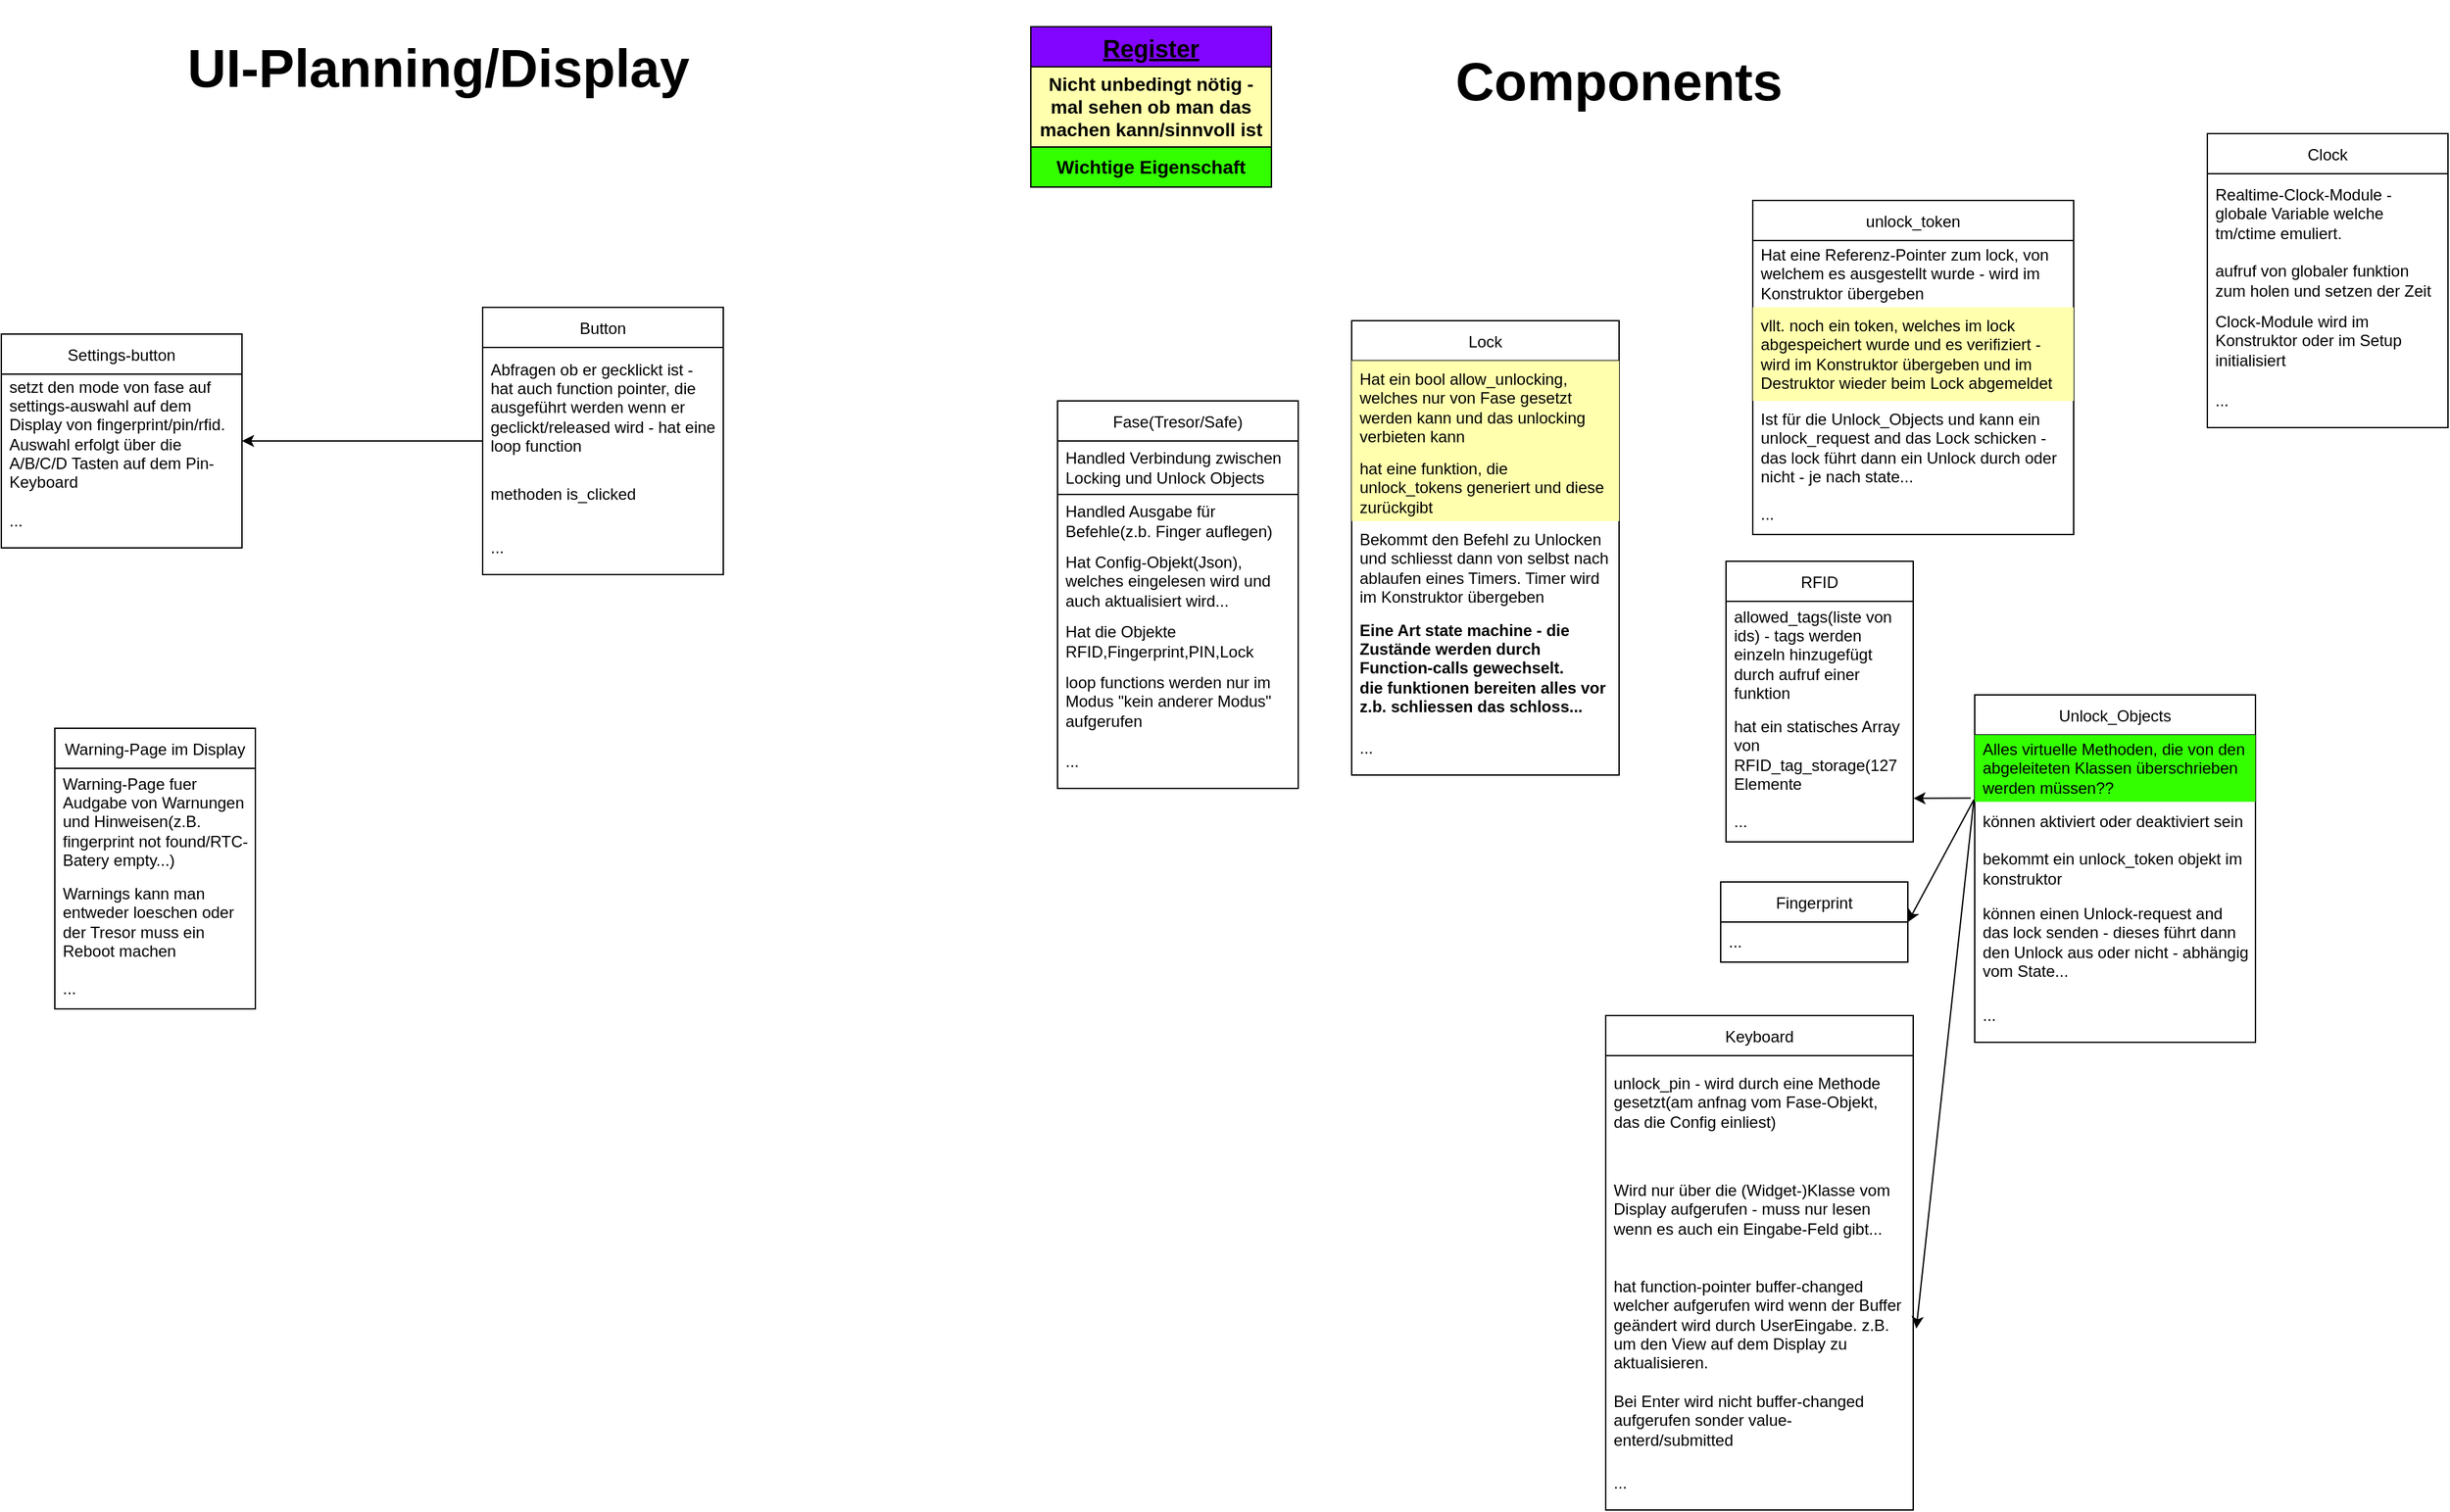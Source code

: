 <mxfile version="16.5.1" type="device" pages="2"><diagram id="ArTV9A8VsWT6kNYOoOH5" name="grobe Strukturierung"><mxGraphModel dx="2557" dy="1068" grid="1" gridSize="10" guides="1" tooltips="1" connect="1" arrows="1" fold="1" page="1" pageScale="1" pageWidth="827" pageHeight="1169" math="0" shadow="0"><root><mxCell id="0"/><mxCell id="1" parent="0"/><mxCell id="092Pz3nQ2Fx21oM5xHP8-6" value="" style="endArrow=classic;html=1;rounded=0;exitX=-0.014;exitY=-0.09;exitDx=0;exitDy=0;entryX=1.001;entryY=-0.087;entryDx=0;entryDy=0;entryPerimeter=0;exitPerimeter=0;" parent="1" source="092Pz3nQ2Fx21oM5xHP8-36" target="092Pz3nQ2Fx21oM5xHP8-22" edge="1"><mxGeometry width="50" height="50" relative="1" as="geometry"><mxPoint x="736" y="560" as="sourcePoint"/><mxPoint x="616" y="480" as="targetPoint"/></mxGeometry></mxCell><mxCell id="092Pz3nQ2Fx21oM5xHP8-7" value="" style="endArrow=classic;html=1;rounded=0;entryX=1.001;entryY=0;entryDx=0;entryDy=0;exitX=-0.003;exitY=-0.05;exitDx=0;exitDy=0;entryPerimeter=0;exitPerimeter=0;" parent="1" source="092Pz3nQ2Fx21oM5xHP8-36" target="092Pz3nQ2Fx21oM5xHP8-27" edge="1"><mxGeometry width="50" height="50" relative="1" as="geometry"><mxPoint x="736" y="560" as="sourcePoint"/><mxPoint x="616" y="560" as="targetPoint"/></mxGeometry></mxCell><mxCell id="092Pz3nQ2Fx21oM5xHP8-16" value="Fase(Tresor/Safe)" style="swimlane;fontStyle=0;childLayout=stackLayout;horizontal=1;startSize=30;horizontalStack=0;resizeParent=1;resizeParentMax=0;resizeLast=0;collapsible=1;marginBottom=0;" parent="1" vertex="1"><mxGeometry x="50" y="310" width="180" height="290" as="geometry"/></mxCell><mxCell id="092Pz3nQ2Fx21oM5xHP8-17" value="Handled Verbindung zwischen Locking und Unlock Objects" style="text;strokeColor=default;fillColor=none;align=left;verticalAlign=middle;spacingLeft=4;spacingRight=4;overflow=hidden;points=[[0,0.5],[1,0.5]];portConstraint=eastwest;rotatable=0;whiteSpace=wrap;direction=east;" parent="092Pz3nQ2Fx21oM5xHP8-16" vertex="1"><mxGeometry y="30" width="180" height="40" as="geometry"/></mxCell><mxCell id="092Pz3nQ2Fx21oM5xHP8-18" value="Handled Ausgabe für Befehle(z.b. Finger auflegen)" style="text;strokeColor=none;fillColor=none;align=left;verticalAlign=middle;spacingLeft=4;spacingRight=4;overflow=hidden;points=[[0,0.5],[1,0.5]];portConstraint=eastwest;rotatable=0;labelBorderColor=none;labelBackgroundColor=none;whiteSpace=wrap;" parent="092Pz3nQ2Fx21oM5xHP8-16" vertex="1"><mxGeometry y="70" width="180" height="40" as="geometry"/></mxCell><mxCell id="092Pz3nQ2Fx21oM5xHP8-69" value="Hat Config-Objekt(Json), welches eingelesen wird und  auch aktualisiert wird..." style="text;strokeColor=none;fillColor=none;align=left;verticalAlign=middle;spacingLeft=4;spacingRight=4;overflow=hidden;points=[[0,0.5],[1,0.5]];portConstraint=eastwest;rotatable=0;labelBorderColor=none;labelBackgroundColor=none;whiteSpace=wrap;" parent="092Pz3nQ2Fx21oM5xHP8-16" vertex="1"><mxGeometry y="110" width="180" height="50" as="geometry"/></mxCell><mxCell id="092Pz3nQ2Fx21oM5xHP8-71" value="Hat die Objekte RFID,Fingerprint,PIN,Lock" style="text;strokeColor=none;fillColor=none;align=left;verticalAlign=middle;spacingLeft=4;spacingRight=4;overflow=hidden;points=[[0,0.5],[1,0.5]];portConstraint=eastwest;rotatable=0;labelBorderColor=none;labelBackgroundColor=none;whiteSpace=wrap;" parent="092Pz3nQ2Fx21oM5xHP8-16" vertex="1"><mxGeometry y="160" width="180" height="40" as="geometry"/></mxCell><mxCell id="MorqEqK4jcSv_eMc3jNX-2" value="loop functions werden nur im Modus &quot;kein anderer Modus&quot; aufgerufen" style="text;strokeColor=none;fillColor=none;align=left;verticalAlign=middle;spacingLeft=4;spacingRight=4;overflow=hidden;points=[[0,0.5],[1,0.5]];portConstraint=eastwest;rotatable=0;labelBorderColor=none;labelBackgroundColor=none;whiteSpace=wrap;" parent="092Pz3nQ2Fx21oM5xHP8-16" vertex="1"><mxGeometry y="200" width="180" height="50" as="geometry"/></mxCell><mxCell id="092Pz3nQ2Fx21oM5xHP8-70" value="..." style="text;strokeColor=none;fillColor=none;align=left;verticalAlign=middle;spacingLeft=4;spacingRight=4;overflow=hidden;points=[[0,0.5],[1,0.5]];portConstraint=eastwest;rotatable=0;labelBorderColor=none;labelBackgroundColor=none;whiteSpace=wrap;" parent="092Pz3nQ2Fx21oM5xHP8-16" vertex="1"><mxGeometry y="250" width="180" height="40" as="geometry"/></mxCell><mxCell id="092Pz3nQ2Fx21oM5xHP8-21" value="RFID" style="swimlane;fontStyle=0;childLayout=stackLayout;horizontal=1;startSize=30;horizontalStack=0;resizeParent=1;resizeParentMax=0;resizeLast=0;collapsible=1;marginBottom=0;" parent="1" vertex="1"><mxGeometry x="550" y="430" width="140" height="210" as="geometry"/></mxCell><mxCell id="092Pz3nQ2Fx21oM5xHP8-66" value="allowed_tags(liste von ids) - tags werden einzeln hinzugefügt durch aufruf einer funktion" style="text;strokeColor=none;fillColor=none;align=left;verticalAlign=middle;spacingLeft=4;spacingRight=4;overflow=hidden;points=[[0,0.5],[1,0.5]];portConstraint=eastwest;rotatable=0;whiteSpace=wrap;" parent="092Pz3nQ2Fx21oM5xHP8-21" vertex="1"><mxGeometry y="30" width="140" height="80" as="geometry"/></mxCell><mxCell id="dAs-uPM828F7djGv5tqL-4" value="hat ein statisches Array von RFID_tag_storage(127 Elemente" style="text;strokeColor=none;fillColor=none;align=left;verticalAlign=middle;spacingLeft=4;spacingRight=4;overflow=hidden;points=[[0,0.5],[1,0.5]];portConstraint=eastwest;rotatable=0;whiteSpace=wrap;" parent="092Pz3nQ2Fx21oM5xHP8-21" vertex="1"><mxGeometry y="110" width="140" height="70" as="geometry"/></mxCell><mxCell id="092Pz3nQ2Fx21oM5xHP8-22" value="..." style="text;strokeColor=none;fillColor=none;align=left;verticalAlign=middle;spacingLeft=4;spacingRight=4;overflow=hidden;points=[[0,0.5],[1,0.5]];portConstraint=eastwest;rotatable=0;whiteSpace=wrap;" parent="092Pz3nQ2Fx21oM5xHP8-21" vertex="1"><mxGeometry y="180" width="140" height="30" as="geometry"/></mxCell><mxCell id="092Pz3nQ2Fx21oM5xHP8-26" value="Fingerprint" style="swimlane;fontStyle=0;childLayout=stackLayout;horizontal=1;startSize=30;horizontalStack=0;resizeParent=1;resizeParentMax=0;resizeLast=0;collapsible=1;marginBottom=0;swimlaneFillColor=none;gradientColor=none;" parent="1" vertex="1"><mxGeometry x="546" y="670" width="140" height="60" as="geometry"/></mxCell><mxCell id="092Pz3nQ2Fx21oM5xHP8-27" value="..." style="text;strokeColor=none;fillColor=none;align=left;verticalAlign=middle;spacingLeft=4;spacingRight=4;overflow=hidden;points=[[0,0.5],[1,0.5]];portConstraint=eastwest;rotatable=0;whiteSpace=wrap;" parent="092Pz3nQ2Fx21oM5xHP8-26" vertex="1"><mxGeometry y="30" width="140" height="30" as="geometry"/></mxCell><mxCell id="092Pz3nQ2Fx21oM5xHP8-30" value="Lock" style="swimlane;fontStyle=0;childLayout=stackLayout;horizontal=1;startSize=30;horizontalStack=0;resizeParent=1;resizeParentMax=0;resizeLast=0;collapsible=1;marginBottom=0;" parent="1" vertex="1"><mxGeometry x="270" y="250" width="200" height="340" as="geometry"/></mxCell><mxCell id="092Pz3nQ2Fx21oM5xHP8-44" value="Hat ein bool allow_unlocking, welches nur von Fase gesetzt werden kann und das unlocking verbieten kann" style="text;strokeColor=none;fillColor=#FFFFAD;align=left;verticalAlign=middle;spacingLeft=4;spacingRight=4;overflow=hidden;points=[[0,0.5],[1,0.5]];portConstraint=eastwest;rotatable=0;labelBorderColor=none;labelBackgroundColor=none;whiteSpace=wrap;fontStyle=0;fontColor=#000000;" parent="092Pz3nQ2Fx21oM5xHP8-30" vertex="1"><mxGeometry y="30" width="200" height="70" as="geometry"/></mxCell><mxCell id="092Pz3nQ2Fx21oM5xHP8-54" value="hat eine funktion, die unlock_tokens generiert und diese zurückgibt" style="text;strokeColor=none;fillColor=#FFFFAD;align=left;verticalAlign=middle;spacingLeft=4;spacingRight=4;overflow=hidden;points=[[0,0.5],[1,0.5]];portConstraint=eastwest;rotatable=0;labelBorderColor=none;labelBackgroundColor=none;whiteSpace=wrap;gradientColor=none;rounded=0;shadow=0;sketch=0;glass=0;fontColor=#000000;" parent="092Pz3nQ2Fx21oM5xHP8-30" vertex="1"><mxGeometry y="100" width="200" height="50" as="geometry"/></mxCell><mxCell id="092Pz3nQ2Fx21oM5xHP8-31" value="Bekommt den Befehl zu Unlocken und schliesst dann von selbst nach ablaufen eines Timers. Timer wird im Konstruktor übergeben" style="text;strokeColor=none;fillColor=none;align=left;verticalAlign=middle;spacingLeft=4;spacingRight=4;overflow=hidden;points=[[0,0.5],[1,0.5]];portConstraint=eastwest;rotatable=0;whiteSpace=wrap;" parent="092Pz3nQ2Fx21oM5xHP8-30" vertex="1"><mxGeometry y="150" width="200" height="70" as="geometry"/></mxCell><mxCell id="092Pz3nQ2Fx21oM5xHP8-32" value="Eine Art state machine - die Zustände werden durch Function-calls gewechselt.&#10;die funktionen bereiten alles vor z.b. schliessen das schloss..." style="text;strokeColor=none;fillColor=none;align=left;verticalAlign=middle;spacingLeft=4;spacingRight=4;overflow=hidden;points=[[0,0.5],[1,0.5]];portConstraint=eastwest;rotatable=0;whiteSpace=wrap;rounded=0;glass=0;labelBorderColor=none;fontStyle=1" parent="092Pz3nQ2Fx21oM5xHP8-30" vertex="1"><mxGeometry y="220" width="200" height="80" as="geometry"/></mxCell><mxCell id="092Pz3nQ2Fx21oM5xHP8-41" value="..." style="text;strokeColor=none;fillColor=none;align=left;verticalAlign=middle;spacingLeft=4;spacingRight=4;overflow=hidden;points=[[0,0.5],[1,0.5]];portConstraint=eastwest;rotatable=0;labelBorderColor=none;labelBackgroundColor=none;whiteSpace=wrap;" parent="092Pz3nQ2Fx21oM5xHP8-30" vertex="1"><mxGeometry y="300" width="200" height="40" as="geometry"/></mxCell><mxCell id="092Pz3nQ2Fx21oM5xHP8-34" value="Unlock_Objects" style="swimlane;fontStyle=0;childLayout=stackLayout;horizontal=1;startSize=30;horizontalStack=0;resizeParent=1;resizeParentMax=0;resizeLast=0;collapsible=1;marginBottom=0;" parent="1" vertex="1"><mxGeometry x="736" y="530" width="210" height="260" as="geometry"/></mxCell><mxCell id="092Pz3nQ2Fx21oM5xHP8-73" value="Alles virtuelle Methoden, die von den abgeleiteten Klassen überschrieben werden müssen??" style="text;strokeColor=none;fillColor=#33FF00;align=left;verticalAlign=middle;spacingLeft=4;spacingRight=4;overflow=hidden;points=[[0,0.5],[1,0.5]];portConstraint=eastwest;rotatable=0;labelBorderColor=none;labelBackgroundColor=none;whiteSpace=wrap;fontColor=#000000;" parent="092Pz3nQ2Fx21oM5xHP8-34" vertex="1"><mxGeometry y="30" width="210" height="50" as="geometry"/></mxCell><mxCell id="092Pz3nQ2Fx21oM5xHP8-36" value="können aktiviert oder deaktiviert sein" style="text;strokeColor=none;fillColor=none;align=left;verticalAlign=middle;spacingLeft=4;spacingRight=4;overflow=hidden;points=[[0,0.5],[1,0.5]];portConstraint=eastwest;rotatable=0;labelBorderColor=none;labelBackgroundColor=none;whiteSpace=wrap;" parent="092Pz3nQ2Fx21oM5xHP8-34" vertex="1"><mxGeometry y="80" width="210" height="30" as="geometry"/></mxCell><mxCell id="092Pz3nQ2Fx21oM5xHP8-40" value="bekommt ein unlock_token objekt im konstruktor" style="text;strokeColor=none;fillColor=none;align=left;verticalAlign=middle;spacingLeft=4;spacingRight=4;overflow=hidden;points=[[0,0.5],[1,0.5]];portConstraint=eastwest;rotatable=0;labelBorderColor=none;labelBackgroundColor=none;whiteSpace=wrap;" parent="092Pz3nQ2Fx21oM5xHP8-34" vertex="1"><mxGeometry y="110" width="210" height="40" as="geometry"/></mxCell><mxCell id="092Pz3nQ2Fx21oM5xHP8-38" value="können einen Unlock-request and das lock senden - dieses führt dann den Unlock aus oder nicht - abhängig vom State..." style="text;strokeColor=none;fillColor=none;align=left;verticalAlign=middle;spacingLeft=4;spacingRight=4;overflow=hidden;points=[[0,0.5],[1,0.5]];portConstraint=eastwest;rotatable=0;labelBorderColor=none;labelBackgroundColor=none;whiteSpace=wrap;" parent="092Pz3nQ2Fx21oM5xHP8-34" vertex="1"><mxGeometry y="150" width="210" height="70" as="geometry"/></mxCell><mxCell id="092Pz3nQ2Fx21oM5xHP8-39" value="..." style="text;strokeColor=none;fillColor=none;align=left;verticalAlign=middle;spacingLeft=4;spacingRight=4;overflow=hidden;points=[[0,0.5],[1,0.5]];portConstraint=eastwest;rotatable=0;labelBorderColor=none;labelBackgroundColor=none;whiteSpace=wrap;" parent="092Pz3nQ2Fx21oM5xHP8-34" vertex="1"><mxGeometry y="220" width="210" height="40" as="geometry"/></mxCell><mxCell id="092Pz3nQ2Fx21oM5xHP8-46" value="unlock_token" style="swimlane;fontStyle=0;childLayout=stackLayout;horizontal=1;startSize=30;horizontalStack=0;resizeParent=1;resizeParentMax=0;resizeLast=0;collapsible=1;marginBottom=0;rounded=0;glass=0;labelBackgroundColor=none;labelBorderColor=none;fontFamily=Helvetica;fontSize=12;fontColor=default;strokeColor=default;fillColor=none;gradientColor=none;html=0;" parent="1" vertex="1"><mxGeometry x="570" y="160" width="240" height="250" as="geometry"/></mxCell><mxCell id="092Pz3nQ2Fx21oM5xHP8-52" value="Hat eine Referenz-Pointer zum lock, von welchem es ausgestellt wurde - wird im Konstruktor übergeben" style="text;strokeColor=none;fillColor=none;align=left;verticalAlign=middle;spacingLeft=4;spacingRight=4;overflow=hidden;points=[[0,0.5],[1,0.5]];portConstraint=eastwest;rotatable=0;whiteSpace=wrap;" parent="092Pz3nQ2Fx21oM5xHP8-46" vertex="1"><mxGeometry y="30" width="240" height="50" as="geometry"/></mxCell><mxCell id="092Pz3nQ2Fx21oM5xHP8-53" value="vllt. noch ein token, welches im lock abgespeichert wurde und es verifiziert - wird im Konstruktor übergeben und im Destruktor wieder beim Lock abgemeldet" style="text;strokeColor=none;fillColor=#FFFFAD;align=left;verticalAlign=middle;spacingLeft=4;spacingRight=4;overflow=hidden;points=[[0,0.5],[1,0.5]];portConstraint=eastwest;rotatable=0;whiteSpace=wrap;gradientColor=none;gradientDirection=radial;fontColor=#000000;" parent="092Pz3nQ2Fx21oM5xHP8-46" vertex="1"><mxGeometry y="80" width="240" height="70" as="geometry"/></mxCell><mxCell id="092Pz3nQ2Fx21oM5xHP8-50" value="Ist für die Unlock_Objects und kann ein unlock_request and das Lock schicken - das lock führt dann ein Unlock durch oder nicht - je nach state..." style="text;strokeColor=none;fillColor=none;align=left;verticalAlign=middle;spacingLeft=4;spacingRight=4;overflow=hidden;points=[[0,0.5],[1,0.5]];portConstraint=eastwest;rotatable=0;whiteSpace=wrap;" parent="092Pz3nQ2Fx21oM5xHP8-46" vertex="1"><mxGeometry y="150" width="240" height="70" as="geometry"/></mxCell><mxCell id="092Pz3nQ2Fx21oM5xHP8-51" value="..." style="text;strokeColor=none;fillColor=none;align=left;verticalAlign=middle;spacingLeft=4;spacingRight=4;overflow=hidden;points=[[0,0.5],[1,0.5]];portConstraint=eastwest;rotatable=0;whiteSpace=wrap;" parent="092Pz3nQ2Fx21oM5xHP8-46" vertex="1"><mxGeometry y="220" width="240" height="30" as="geometry"/></mxCell><mxCell id="092Pz3nQ2Fx21oM5xHP8-62" value="Register" style="swimlane;fontStyle=5;childLayout=stackLayout;horizontal=1;startSize=30;horizontalStack=0;resizeParent=1;resizeParentMax=0;resizeLast=0;collapsible=1;marginBottom=0;rounded=0;glass=0;labelBackgroundColor=none;labelBorderColor=none;fontFamily=Helvetica;fontSize=18;fontColor=#000000;strokeColor=default;fillColor=#8205FF;gradientColor=none;gradientDirection=radial;html=0;" parent="1" vertex="1"><mxGeometry x="30" y="30" width="180" height="120" as="geometry"/></mxCell><mxCell id="092Pz3nQ2Fx21oM5xHP8-55" value="Nicht unbedingt nötig - mal sehen ob man das machen kann/sinnvoll ist" style="rounded=0;whiteSpace=wrap;html=1;glass=0;labelBackgroundColor=none;labelBorderColor=none;fontFamily=Helvetica;fontSize=14;fontColor=#030303;strokeColor=default;fillColor=#FFFFAD;gradientColor=none;gradientDirection=radial;fontStyle=1;collapsible=0;resizable=1;expand=1;resizeHeight=0;dropTarget=0;container=0;snapToPoint=0;labelPadding=0;overflow=hidden;absoluteArcSize=0;imageAspect=1;autosize=1;" parent="092Pz3nQ2Fx21oM5xHP8-62" vertex="1"><mxGeometry y="30" width="180" height="60" as="geometry"/></mxCell><mxCell id="092Pz3nQ2Fx21oM5xHP8-74" value="Wichtige Eigenschaft" style="rounded=0;whiteSpace=wrap;html=1;glass=0;labelBackgroundColor=none;labelBorderColor=none;fontFamily=Helvetica;fontSize=14;fontColor=#000000;strokeColor=default;fillColor=#33FF00;gradientColor=none;gradientDirection=radial;fontStyle=1;collapsible=0;resizable=1;expand=1;resizeHeight=0;dropTarget=0;container=0;snapToPoint=0;labelPadding=0;overflow=hidden;absoluteArcSize=0;imageAspect=1;autosize=1;" parent="092Pz3nQ2Fx21oM5xHP8-62" vertex="1"><mxGeometry y="90" width="180" height="30" as="geometry"/></mxCell><mxCell id="MorqEqK4jcSv_eMc3jNX-17" style="edgeStyle=orthogonalEdgeStyle;rounded=0;orthogonalLoop=1;jettySize=auto;html=1;fontColor=#000000;" parent="1" source="MorqEqK4jcSv_eMc3jNX-4" target="MorqEqK4jcSv_eMc3jNX-13" edge="1"><mxGeometry relative="1" as="geometry"/></mxCell><mxCell id="MorqEqK4jcSv_eMc3jNX-4" value="Button" style="swimlane;fontStyle=0;childLayout=stackLayout;horizontal=1;startSize=30;horizontalStack=0;resizeParent=1;resizeParentMax=0;resizeLast=0;collapsible=1;marginBottom=0;" parent="1" vertex="1"><mxGeometry x="-380" y="240" width="180" height="200" as="geometry"/></mxCell><mxCell id="MorqEqK4jcSv_eMc3jNX-12" value="Abfragen ob er gecklickt ist - hat auch function pointer, die ausgeführt werden wenn er geclickt/released wird - hat eine loop function" style="text;strokeColor=none;fillColor=none;align=left;verticalAlign=middle;spacingLeft=4;spacingRight=4;overflow=hidden;points=[[0,0.5],[1,0.5]];portConstraint=eastwest;rotatable=0;labelBorderColor=none;labelBackgroundColor=none;whiteSpace=wrap;" parent="MorqEqK4jcSv_eMc3jNX-4" vertex="1"><mxGeometry y="30" width="180" height="90" as="geometry"/></mxCell><mxCell id="MorqEqK4jcSv_eMc3jNX-11" value="methoden is_clicked" style="text;strokeColor=none;fillColor=none;align=left;verticalAlign=middle;spacingLeft=4;spacingRight=4;overflow=hidden;points=[[0,0.5],[1,0.5]];portConstraint=eastwest;rotatable=0;labelBorderColor=none;labelBackgroundColor=none;whiteSpace=wrap;" parent="MorqEqK4jcSv_eMc3jNX-4" vertex="1"><mxGeometry y="120" width="180" height="40" as="geometry"/></mxCell><mxCell id="MorqEqK4jcSv_eMc3jNX-10" value="..." style="text;strokeColor=none;fillColor=none;align=left;verticalAlign=middle;spacingLeft=4;spacingRight=4;overflow=hidden;points=[[0,0.5],[1,0.5]];portConstraint=eastwest;rotatable=0;labelBorderColor=none;labelBackgroundColor=none;whiteSpace=wrap;" parent="MorqEqK4jcSv_eMc3jNX-4" vertex="1"><mxGeometry y="160" width="180" height="40" as="geometry"/></mxCell><mxCell id="MorqEqK4jcSv_eMc3jNX-13" value="Settings-button" style="swimlane;fontStyle=0;childLayout=stackLayout;horizontal=1;startSize=30;horizontalStack=0;resizeParent=1;resizeParentMax=0;resizeLast=0;collapsible=1;marginBottom=0;" parent="1" vertex="1"><mxGeometry x="-740" y="260" width="180" height="160" as="geometry"/></mxCell><mxCell id="MorqEqK4jcSv_eMc3jNX-18" value="setzt den mode von fase auf settings-auswahl auf dem Display von fingerprint/pin/rfid. Auswahl erfolgt über die A/B/C/D Tasten auf dem Pin-Keyboard" style="text;strokeColor=none;fillColor=none;align=left;verticalAlign=middle;spacingLeft=4;spacingRight=4;overflow=hidden;points=[[0,0.5],[1,0.5]];portConstraint=eastwest;rotatable=0;labelBorderColor=none;labelBackgroundColor=none;whiteSpace=wrap;" parent="MorqEqK4jcSv_eMc3jNX-13" vertex="1"><mxGeometry y="30" width="180" height="90" as="geometry"/></mxCell><mxCell id="MorqEqK4jcSv_eMc3jNX-16" value="..." style="text;strokeColor=none;fillColor=none;align=left;verticalAlign=middle;spacingLeft=4;spacingRight=4;overflow=hidden;points=[[0,0.5],[1,0.5]];portConstraint=eastwest;rotatable=0;labelBorderColor=none;labelBackgroundColor=none;whiteSpace=wrap;" parent="MorqEqK4jcSv_eMc3jNX-13" vertex="1"><mxGeometry y="120" width="180" height="40" as="geometry"/></mxCell><mxCell id="oLvdrD0TalpE-oe0taA5-5" value="Keyboard" style="swimlane;fontStyle=0;childLayout=stackLayout;horizontal=1;startSize=30;horizontalStack=0;resizeParent=1;resizeParentMax=0;resizeLast=0;collapsible=1;marginBottom=0;" parent="1" vertex="1"><mxGeometry x="460" y="770" width="230" height="370" as="geometry"><mxRectangle x="460" y="620" width="80" height="30" as="alternateBounds"/></mxGeometry></mxCell><mxCell id="092Pz3nQ2Fx21oM5xHP8-67" value="unlock_pin - wird durch eine Methode gesetzt(am anfnag vom Fase-Objekt, das die Config einliest)" style="text;strokeColor=none;fillColor=none;align=left;verticalAlign=middle;spacingLeft=4;spacingRight=4;overflow=hidden;points=[[0,0.5],[1,0.5]];portConstraint=eastwest;rotatable=0;whiteSpace=wrap;" parent="oLvdrD0TalpE-oe0taA5-5" vertex="1"><mxGeometry y="30" width="230" height="70" as="geometry"/></mxCell><mxCell id="oLvdrD0TalpE-oe0taA5-6" value="Wird nur über die (Widget-)Klasse vom Display aufgerufen - muss nur lesen wenn es auch ein Eingabe-Feld gibt..." style="text;strokeColor=none;fillColor=none;align=left;verticalAlign=middle;spacingLeft=4;spacingRight=4;overflow=hidden;points=[[0,0.5],[1,0.5]];portConstraint=eastwest;rotatable=0;labelBorderColor=none;labelBackgroundColor=none;whiteSpace=wrap;" parent="oLvdrD0TalpE-oe0taA5-5" vertex="1"><mxGeometry y="100" width="230" height="90" as="geometry"/></mxCell><mxCell id="oLvdrD0TalpE-oe0taA5-7" value="hat function-pointer buffer-changed welcher aufgerufen wird wenn der Buffer geändert wird durch UserEingabe. z.B. um den View auf dem Display zu aktualisieren.&#10;&#10;Bei Enter wird nicht buffer-changed aufgerufen sonder value-enterd/submitted" style="text;strokeColor=none;fillColor=none;align=left;verticalAlign=middle;spacingLeft=4;spacingRight=4;overflow=hidden;points=[[0,0.5],[1,0.5]];portConstraint=eastwest;rotatable=0;labelBorderColor=none;labelBackgroundColor=none;whiteSpace=wrap;" parent="oLvdrD0TalpE-oe0taA5-5" vertex="1"><mxGeometry y="190" width="230" height="140" as="geometry"/></mxCell><mxCell id="oLvdrD0TalpE-oe0taA5-8" value="..." style="text;strokeColor=none;fillColor=none;align=left;verticalAlign=middle;spacingLeft=4;spacingRight=4;overflow=hidden;points=[[0,0.5],[1,0.5]];portConstraint=eastwest;rotatable=0;labelBorderColor=none;labelBackgroundColor=none;whiteSpace=wrap;" parent="oLvdrD0TalpE-oe0taA5-5" vertex="1"><mxGeometry y="330" width="230" height="40" as="geometry"/></mxCell><mxCell id="8YXmebkfHO4xYwRtDCDc-1" value="" style="endArrow=classic;html=1;rounded=0;exitX=-0.003;exitY=-0.05;exitDx=0;exitDy=0;exitPerimeter=0;entryX=1.01;entryY=0.316;entryDx=0;entryDy=0;entryPerimeter=0;" edge="1" parent="1" source="092Pz3nQ2Fx21oM5xHP8-36" target="oLvdrD0TalpE-oe0taA5-7"><mxGeometry width="50" height="50" relative="1" as="geometry"><mxPoint x="735.37" y="608.5" as="sourcePoint"/><mxPoint x="690" y="870" as="targetPoint"/><Array as="points"/></mxGeometry></mxCell><mxCell id="8YXmebkfHO4xYwRtDCDc-2" value="Clock" style="swimlane;fontStyle=0;childLayout=stackLayout;horizontal=1;startSize=30;horizontalStack=0;resizeParent=1;resizeParentMax=0;resizeLast=0;collapsible=1;marginBottom=0;" vertex="1" parent="1"><mxGeometry x="910" y="110" width="180" height="220" as="geometry"/></mxCell><mxCell id="8YXmebkfHO4xYwRtDCDc-3" value="Realtime-Clock-Module - globale Variable welche tm/ctime emuliert." style="text;strokeColor=none;fillColor=none;align=left;verticalAlign=middle;spacingLeft=4;spacingRight=4;overflow=hidden;points=[[0,0.5],[1,0.5]];portConstraint=eastwest;rotatable=0;labelBorderColor=none;labelBackgroundColor=none;whiteSpace=wrap;" vertex="1" parent="8YXmebkfHO4xYwRtDCDc-2"><mxGeometry y="30" width="180" height="60" as="geometry"/></mxCell><mxCell id="8YXmebkfHO4xYwRtDCDc-4" value="aufruf von globaler funktion zum holen und setzen der Zeit" style="text;strokeColor=none;fillColor=none;align=left;verticalAlign=middle;spacingLeft=4;spacingRight=4;overflow=hidden;points=[[0,0.5],[1,0.5]];portConstraint=eastwest;rotatable=0;labelBorderColor=none;labelBackgroundColor=none;whiteSpace=wrap;" vertex="1" parent="8YXmebkfHO4xYwRtDCDc-2"><mxGeometry y="90" width="180" height="40" as="geometry"/></mxCell><mxCell id="8YXmebkfHO4xYwRtDCDc-5" value="Clock-Module wird im Konstruktor oder im Setup initialisiert" style="text;strokeColor=none;fillColor=none;align=left;verticalAlign=middle;spacingLeft=4;spacingRight=4;overflow=hidden;points=[[0,0.5],[1,0.5]];portConstraint=eastwest;rotatable=0;labelBorderColor=none;labelBackgroundColor=none;whiteSpace=wrap;" vertex="1" parent="8YXmebkfHO4xYwRtDCDc-2"><mxGeometry y="130" width="180" height="50" as="geometry"/></mxCell><mxCell id="8YXmebkfHO4xYwRtDCDc-6" value="..." style="text;strokeColor=none;fillColor=none;align=left;verticalAlign=middle;spacingLeft=4;spacingRight=4;overflow=hidden;points=[[0,0.5],[1,0.5]];portConstraint=eastwest;rotatable=0;labelBorderColor=none;labelBackgroundColor=none;whiteSpace=wrap;" vertex="1" parent="8YXmebkfHO4xYwRtDCDc-2"><mxGeometry y="180" width="180" height="40" as="geometry"/></mxCell><mxCell id="8YXmebkfHO4xYwRtDCDc-7" value="Warning-Page im Display" style="swimlane;fontStyle=0;childLayout=stackLayout;horizontal=1;startSize=30;horizontalStack=0;resizeParent=1;resizeParentMax=0;resizeLast=0;collapsible=1;marginBottom=0;swimlaneFillColor=none;gradientColor=none;" vertex="1" parent="1"><mxGeometry x="-700" y="555" width="150" height="210" as="geometry"/></mxCell><mxCell id="8YXmebkfHO4xYwRtDCDc-11" value="Warning-Page fuer Audgabe von Warnungen und Hinweisen(z.B. fingerprint not found/RTC-Batery empty...)" style="text;strokeColor=none;fillColor=none;align=left;verticalAlign=middle;spacingLeft=4;spacingRight=4;overflow=hidden;points=[[0,0.5],[1,0.5]];portConstraint=eastwest;rotatable=0;whiteSpace=wrap;" vertex="1" parent="8YXmebkfHO4xYwRtDCDc-7"><mxGeometry y="30" width="150" height="80" as="geometry"/></mxCell><mxCell id="8YXmebkfHO4xYwRtDCDc-12" value="Warnings kann man entweder loeschen oder der Tresor muss ein Reboot machen" style="text;strokeColor=none;fillColor=none;align=left;verticalAlign=middle;spacingLeft=4;spacingRight=4;overflow=hidden;points=[[0,0.5],[1,0.5]];portConstraint=eastwest;rotatable=0;whiteSpace=wrap;" vertex="1" parent="8YXmebkfHO4xYwRtDCDc-7"><mxGeometry y="110" width="150" height="70" as="geometry"/></mxCell><mxCell id="8YXmebkfHO4xYwRtDCDc-8" value="..." style="text;strokeColor=none;fillColor=none;align=left;verticalAlign=middle;spacingLeft=4;spacingRight=4;overflow=hidden;points=[[0,0.5],[1,0.5]];portConstraint=eastwest;rotatable=0;whiteSpace=wrap;" vertex="1" parent="8YXmebkfHO4xYwRtDCDc-7"><mxGeometry y="180" width="150" height="30" as="geometry"/></mxCell><mxCell id="8YXmebkfHO4xYwRtDCDc-14" value="&lt;b&gt;&lt;font style=&quot;font-size: 40px&quot;&gt;UI-Planning/Display&lt;/font&gt;&lt;/b&gt;" style="text;html=1;strokeColor=none;fillColor=none;align=center;verticalAlign=middle;whiteSpace=wrap;rounded=0;" vertex="1" parent="1"><mxGeometry x="-633" y="10" width="440" height="100" as="geometry"/></mxCell><mxCell id="8YXmebkfHO4xYwRtDCDc-16" value="&lt;b&gt;&lt;font style=&quot;font-size: 40px&quot;&gt;Components&lt;/font&gt;&lt;/b&gt;" style="text;html=1;strokeColor=none;fillColor=none;align=center;verticalAlign=middle;whiteSpace=wrap;rounded=0;" vertex="1" parent="1"><mxGeometry x="250" y="20" width="440" height="100" as="geometry"/></mxCell></root></mxGraphModel></diagram><diagram id="VDMG37PZyGEpPnKvCVFp" name="UML-Klassen"><mxGraphModel dx="1038" dy="539" grid="1" gridSize="10" guides="1" tooltips="1" connect="1" arrows="1" fold="1" page="1" pageScale="1" pageWidth="827" pageHeight="1169" math="0" shadow="0"><root><mxCell id="WqmImjYucd8AKbmn7oWc-0"/><mxCell id="WqmImjYucd8AKbmn7oWc-1" parent="WqmImjYucd8AKbmn7oWc-0"/></root></mxGraphModel></diagram></mxfile>